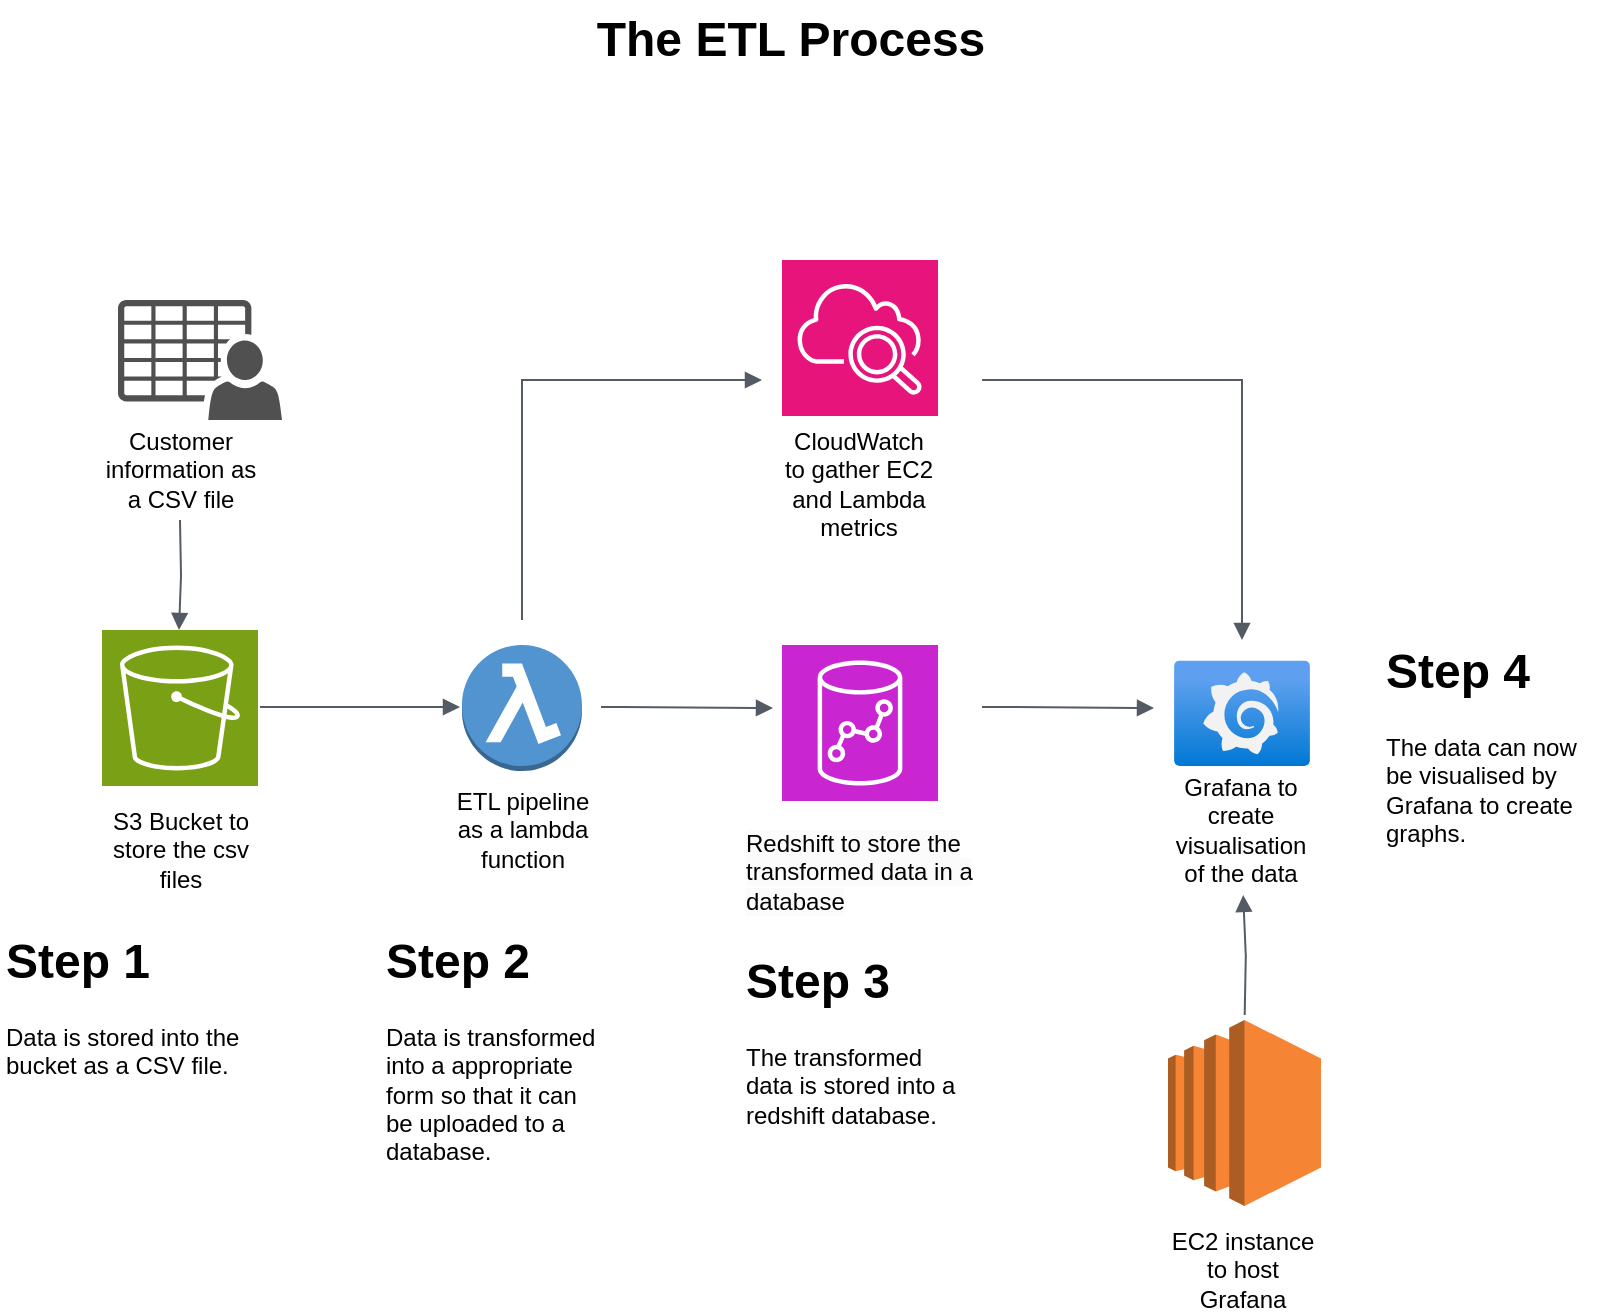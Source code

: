 <mxfile version="24.6.5" type="device">
  <diagram name="Page-1" id="71xilaEh7hcBiJlzb4P3">
    <mxGraphModel dx="1386" dy="793" grid="1" gridSize="10" guides="1" tooltips="1" connect="1" arrows="1" fold="1" page="1" pageScale="1" pageWidth="827" pageHeight="1169" background="#ffffff" math="0" shadow="0">
      <root>
        <mxCell id="0" />
        <mxCell id="1" parent="0" />
        <mxCell id="DaRkGXLEjVwSo0zpprm4-1" value="" style="sketch=0;points=[[0,0,0],[0.25,0,0],[0.5,0,0],[0.75,0,0],[1,0,0],[0,1,0],[0.25,1,0],[0.5,1,0],[0.75,1,0],[1,1,0],[0,0.25,0],[0,0.5,0],[0,0.75,0],[1,0.25,0],[1,0.5,0],[1,0.75,0]];outlineConnect=0;fontColor=#232F3E;fillColor=#C925D1;strokeColor=#ffffff;dashed=0;verticalLabelPosition=bottom;verticalAlign=top;align=center;html=1;fontSize=12;fontStyle=0;aspect=fixed;shape=mxgraph.aws4.resourceIcon;resIcon=mxgraph.aws4.redshift;" vertex="1" parent="1">
          <mxGeometry x="410" y="372.5" width="78" height="78" as="geometry" />
        </mxCell>
        <mxCell id="DaRkGXLEjVwSo0zpprm4-2" value="" style="sketch=0;points=[[0,0,0],[0.25,0,0],[0.5,0,0],[0.75,0,0],[1,0,0],[0,1,0],[0.25,1,0],[0.5,1,0],[0.75,1,0],[1,1,0],[0,0.25,0],[0,0.5,0],[0,0.75,0],[1,0.25,0],[1,0.5,0],[1,0.75,0]];outlineConnect=0;fontColor=#232F3E;fillColor=#7AA116;strokeColor=#ffffff;dashed=0;verticalLabelPosition=bottom;verticalAlign=top;align=center;html=1;fontSize=12;fontStyle=0;aspect=fixed;shape=mxgraph.aws4.resourceIcon;resIcon=mxgraph.aws4.s3;" vertex="1" parent="1">
          <mxGeometry x="70" y="365" width="78" height="78" as="geometry" />
        </mxCell>
        <mxCell id="DaRkGXLEjVwSo0zpprm4-3" value="" style="outlineConnect=0;dashed=0;verticalLabelPosition=bottom;verticalAlign=top;align=center;html=1;shape=mxgraph.aws3.ec2;fillColor=#F58534;gradientColor=none;" vertex="1" parent="1">
          <mxGeometry x="603" y="560" width="76.5" height="93" as="geometry" />
        </mxCell>
        <mxCell id="DaRkGXLEjVwSo0zpprm4-4" value="" style="image;aspect=fixed;html=1;points=[];align=center;fontSize=12;image=img/lib/azure2/other/Grafana.svg;" vertex="1" parent="1">
          <mxGeometry x="606" y="380.2" width="68" height="52.8" as="geometry" />
        </mxCell>
        <mxCell id="DaRkGXLEjVwSo0zpprm4-6" value="" style="outlineConnect=0;dashed=0;verticalLabelPosition=bottom;verticalAlign=top;align=center;html=1;shape=mxgraph.aws3.lambda_function;fillColor=#5294CF;gradientColor=none;" vertex="1" parent="1">
          <mxGeometry x="250" y="372.5" width="60" height="63" as="geometry" />
        </mxCell>
        <mxCell id="DaRkGXLEjVwSo0zpprm4-7" value="" style="sketch=0;points=[[0,0,0],[0.25,0,0],[0.5,0,0],[0.75,0,0],[1,0,0],[0,1,0],[0.25,1,0],[0.5,1,0],[0.75,1,0],[1,1,0],[0,0.25,0],[0,0.5,0],[0,0.75,0],[1,0.25,0],[1,0.5,0],[1,0.75,0]];points=[[0,0,0],[0.25,0,0],[0.5,0,0],[0.75,0,0],[1,0,0],[0,1,0],[0.25,1,0],[0.5,1,0],[0.75,1,0],[1,1,0],[0,0.25,0],[0,0.5,0],[0,0.75,0],[1,0.25,0],[1,0.5,0],[1,0.75,0]];outlineConnect=0;fontColor=#232F3E;fillColor=#E7157B;strokeColor=#ffffff;dashed=0;verticalLabelPosition=bottom;verticalAlign=top;align=center;html=1;fontSize=12;fontStyle=0;aspect=fixed;shape=mxgraph.aws4.resourceIcon;resIcon=mxgraph.aws4.cloudwatch_2;" vertex="1" parent="1">
          <mxGeometry x="410" y="180" width="78" height="78" as="geometry" />
        </mxCell>
        <mxCell id="DaRkGXLEjVwSo0zpprm4-8" value="" style="sketch=0;pointerEvents=1;shadow=0;dashed=0;html=1;strokeColor=none;fillColor=#505050;labelPosition=center;verticalLabelPosition=bottom;verticalAlign=top;outlineConnect=0;align=center;shape=mxgraph.office.users.csv_file;" vertex="1" parent="1">
          <mxGeometry x="78" y="200" width="82" height="60" as="geometry" />
        </mxCell>
        <mxCell id="DaRkGXLEjVwSo0zpprm4-9" value="Customer information as a CSV file" style="text;html=1;align=center;verticalAlign=middle;whiteSpace=wrap;rounded=0;" vertex="1" parent="1">
          <mxGeometry x="70" y="270" width="79" height="30" as="geometry" />
        </mxCell>
        <mxCell id="DaRkGXLEjVwSo0zpprm4-10" value="" style="edgeStyle=orthogonalEdgeStyle;html=1;endArrow=block;elbow=vertical;startArrow=none;endFill=1;strokeColor=#545B64;rounded=0;" edge="1" parent="1">
          <mxGeometry width="100" relative="1" as="geometry">
            <mxPoint x="641.35" y="557.5" as="sourcePoint" />
            <mxPoint x="640.6" y="497.5" as="targetPoint" />
          </mxGeometry>
        </mxCell>
        <mxCell id="DaRkGXLEjVwSo0zpprm4-11" value="" style="edgeStyle=orthogonalEdgeStyle;html=1;endArrow=block;elbow=vertical;startArrow=none;endFill=1;strokeColor=#545B64;rounded=0;" edge="1" parent="1">
          <mxGeometry width="100" relative="1" as="geometry">
            <mxPoint x="149" y="403.5" as="sourcePoint" />
            <mxPoint x="249" y="403.5" as="targetPoint" />
          </mxGeometry>
        </mxCell>
        <mxCell id="DaRkGXLEjVwSo0zpprm4-12" value="" style="edgeStyle=orthogonalEdgeStyle;html=1;endArrow=block;elbow=vertical;startArrow=none;endFill=1;strokeColor=#545B64;rounded=0;" edge="1" parent="1">
          <mxGeometry width="100" relative="1" as="geometry">
            <mxPoint x="109" y="310" as="sourcePoint" />
            <mxPoint x="108.5" y="365" as="targetPoint" />
          </mxGeometry>
        </mxCell>
        <mxCell id="DaRkGXLEjVwSo0zpprm4-13" value="S3 Bucket to store the csv files" style="text;html=1;align=center;verticalAlign=middle;whiteSpace=wrap;rounded=0;" vertex="1" parent="1">
          <mxGeometry x="70" y="460" width="79" height="30" as="geometry" />
        </mxCell>
        <mxCell id="DaRkGXLEjVwSo0zpprm4-14" value="ETL pipeline as a lambda function" style="text;html=1;align=center;verticalAlign=middle;whiteSpace=wrap;rounded=0;" vertex="1" parent="1">
          <mxGeometry x="240.5" y="450" width="79" height="30" as="geometry" />
        </mxCell>
        <mxCell id="DaRkGXLEjVwSo0zpprm4-15" value="EC2 instance to host Grafana" style="text;html=1;align=center;verticalAlign=middle;whiteSpace=wrap;rounded=0;" vertex="1" parent="1">
          <mxGeometry x="600.5" y="670" width="79" height="30" as="geometry" />
        </mxCell>
        <mxCell id="DaRkGXLEjVwSo0zpprm4-16" value="Grafana to create visualisation of the data" style="text;html=1;align=center;verticalAlign=middle;whiteSpace=wrap;rounded=0;" vertex="1" parent="1">
          <mxGeometry x="600" y="450.0" width="79" height="30" as="geometry" />
        </mxCell>
        <mxCell id="DaRkGXLEjVwSo0zpprm4-17" value="CloudWatch to gather EC2 and Lambda metrics" style="text;html=1;align=center;verticalAlign=middle;whiteSpace=wrap;rounded=0;" vertex="1" parent="1">
          <mxGeometry x="409" y="277" width="79" height="30" as="geometry" />
        </mxCell>
        <mxCell id="DaRkGXLEjVwSo0zpprm4-19" value="&lt;span style=&quot;color: rgb(0, 0, 0); font-family: Helvetica; font-size: 12px; font-style: normal; font-variant-ligatures: normal; font-variant-caps: normal; font-weight: 400; letter-spacing: normal; orphans: 2; text-align: center; text-indent: 0px; text-transform: none; widows: 2; word-spacing: 0px; -webkit-text-stroke-width: 0px; white-space: normal; background-color: rgb(251, 251, 251); text-decoration-thickness: initial; text-decoration-style: initial; text-decoration-color: initial; display: inline !important; float: none;&quot;&gt;Redshift to store the transformed data in a database&lt;/span&gt;" style="text;whiteSpace=wrap;html=1;" vertex="1" parent="1">
          <mxGeometry x="390" y="457.5" width="130" height="40" as="geometry" />
        </mxCell>
        <mxCell id="DaRkGXLEjVwSo0zpprm4-20" value="" style="edgeStyle=orthogonalEdgeStyle;html=1;endArrow=block;elbow=vertical;startArrow=none;endFill=1;strokeColor=#545B64;rounded=0;" edge="1" parent="1">
          <mxGeometry width="100" relative="1" as="geometry">
            <mxPoint x="319.5" y="403.5" as="sourcePoint" />
            <mxPoint x="405.5" y="404" as="targetPoint" />
            <Array as="points">
              <mxPoint x="329.5" y="403.5" />
              <mxPoint x="329.5" y="403.5" />
            </Array>
          </mxGeometry>
        </mxCell>
        <mxCell id="DaRkGXLEjVwSo0zpprm4-21" value="" style="edgeStyle=orthogonalEdgeStyle;html=1;endArrow=block;elbow=vertical;startArrow=none;endFill=1;strokeColor=#545B64;rounded=0;" edge="1" parent="1">
          <mxGeometry width="100" relative="1" as="geometry">
            <mxPoint x="510" y="403.5" as="sourcePoint" />
            <mxPoint x="596" y="404" as="targetPoint" />
            <Array as="points">
              <mxPoint x="520" y="403.5" />
              <mxPoint x="520" y="403.5" />
            </Array>
          </mxGeometry>
        </mxCell>
        <mxCell id="DaRkGXLEjVwSo0zpprm4-22" value="" style="edgeStyle=orthogonalEdgeStyle;html=1;endArrow=block;elbow=vertical;startArrow=none;endFill=1;strokeColor=#545B64;rounded=0;" edge="1" parent="1">
          <mxGeometry width="100" relative="1" as="geometry">
            <mxPoint x="280" y="360" as="sourcePoint" />
            <mxPoint x="400" y="240" as="targetPoint" />
            <Array as="points">
              <mxPoint x="280" y="240" />
              <mxPoint x="380" y="240" />
            </Array>
          </mxGeometry>
        </mxCell>
        <mxCell id="DaRkGXLEjVwSo0zpprm4-23" value="" style="edgeStyle=orthogonalEdgeStyle;html=1;endArrow=block;elbow=vertical;startArrow=none;endFill=1;strokeColor=#545B64;rounded=0;" edge="1" parent="1">
          <mxGeometry width="100" relative="1" as="geometry">
            <mxPoint x="510" y="240" as="sourcePoint" />
            <mxPoint x="640" y="370" as="targetPoint" />
            <Array as="points">
              <mxPoint x="540" y="240" />
              <mxPoint x="640" y="240" />
            </Array>
          </mxGeometry>
        </mxCell>
        <mxCell id="DaRkGXLEjVwSo0zpprm4-24" value="&lt;h1 style=&quot;margin-top: 0px;&quot;&gt;Step 1&lt;/h1&gt;&lt;div&gt;Data is stored into the bucket as a CSV file.&lt;/div&gt;" style="text;html=1;whiteSpace=wrap;overflow=hidden;rounded=0;" vertex="1" parent="1">
          <mxGeometry x="19.5" y="510" width="120.5" height="120" as="geometry" />
        </mxCell>
        <mxCell id="DaRkGXLEjVwSo0zpprm4-25" value="&lt;h1 style=&quot;margin-top: 0px;&quot;&gt;Step 2&lt;/h1&gt;&lt;div&gt;Data is transformed into a appropriate form so that it can be uploaded to a database.&lt;/div&gt;" style="text;html=1;whiteSpace=wrap;overflow=hidden;rounded=0;" vertex="1" parent="1">
          <mxGeometry x="210" y="510" width="110" height="120" as="geometry" />
        </mxCell>
        <mxCell id="DaRkGXLEjVwSo0zpprm4-26" value="&lt;h1 style=&quot;margin-top: 0px;&quot;&gt;Step 3&lt;/h1&gt;&lt;div&gt;The transformed data is stored into a redshift database.&lt;/div&gt;" style="text;html=1;whiteSpace=wrap;overflow=hidden;rounded=0;" vertex="1" parent="1">
          <mxGeometry x="390" y="520" width="110" height="120" as="geometry" />
        </mxCell>
        <mxCell id="DaRkGXLEjVwSo0zpprm4-27" value="&lt;h1 style=&quot;margin-top: 0px;&quot;&gt;Step 4&lt;/h1&gt;&lt;div&gt;The data can now be visualised by Grafana to create graphs.&lt;/div&gt;" style="text;html=1;whiteSpace=wrap;overflow=hidden;rounded=0;" vertex="1" parent="1">
          <mxGeometry x="710" y="365" width="110" height="120" as="geometry" />
        </mxCell>
        <mxCell id="DaRkGXLEjVwSo0zpprm4-28" value="The ETL Process" style="text;strokeColor=none;fillColor=none;html=1;fontSize=24;fontStyle=1;verticalAlign=middle;align=center;" vertex="1" parent="1">
          <mxGeometry x="364" y="50" width="100" height="40" as="geometry" />
        </mxCell>
      </root>
    </mxGraphModel>
  </diagram>
</mxfile>
